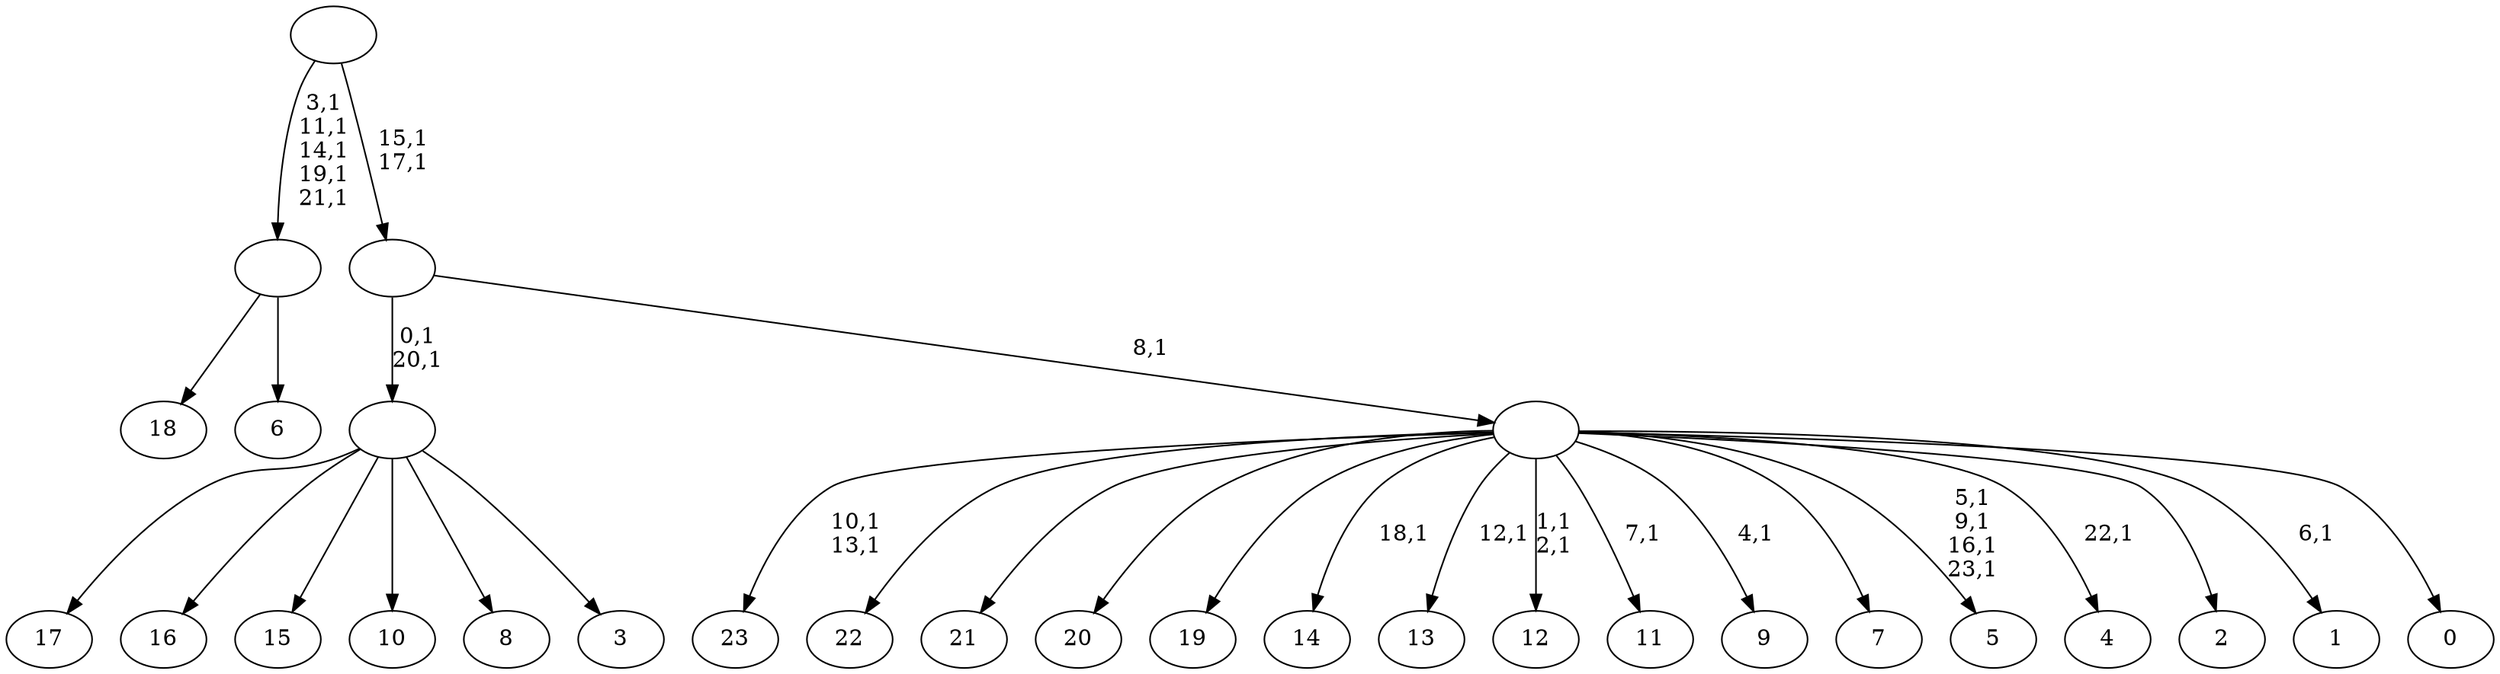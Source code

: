 digraph T {
	48 [label="23"]
	45 [label="22"]
	44 [label="21"]
	43 [label="20"]
	42 [label="19"]
	41 [label="18"]
	40 [label="17"]
	39 [label="16"]
	38 [label="15"]
	37 [label="14"]
	35 [label="13"]
	33 [label="12"]
	30 [label="11"]
	28 [label="10"]
	27 [label="9"]
	25 [label="8"]
	24 [label="7"]
	23 [label="6"]
	22 [label=""]
	17 [label="5"]
	12 [label="4"]
	10 [label="3"]
	9 [label=""]
	7 [label="2"]
	6 [label="1"]
	4 [label="0"]
	3 [label=""]
	2 [label=""]
	0 [label=""]
	22 -> 41 [label=""]
	22 -> 23 [label=""]
	9 -> 40 [label=""]
	9 -> 39 [label=""]
	9 -> 38 [label=""]
	9 -> 28 [label=""]
	9 -> 25 [label=""]
	9 -> 10 [label=""]
	3 -> 6 [label="6,1"]
	3 -> 12 [label="22,1"]
	3 -> 17 [label="5,1\n9,1\n16,1\n23,1"]
	3 -> 27 [label="4,1"]
	3 -> 30 [label="7,1"]
	3 -> 33 [label="1,1\n2,1"]
	3 -> 35 [label="12,1"]
	3 -> 37 [label="18,1"]
	3 -> 48 [label="10,1\n13,1"]
	3 -> 45 [label=""]
	3 -> 44 [label=""]
	3 -> 43 [label=""]
	3 -> 42 [label=""]
	3 -> 24 [label=""]
	3 -> 7 [label=""]
	3 -> 4 [label=""]
	2 -> 9 [label="0,1\n20,1"]
	2 -> 3 [label="8,1"]
	0 -> 2 [label="15,1\n17,1"]
	0 -> 22 [label="3,1\n11,1\n14,1\n19,1\n21,1"]
}
